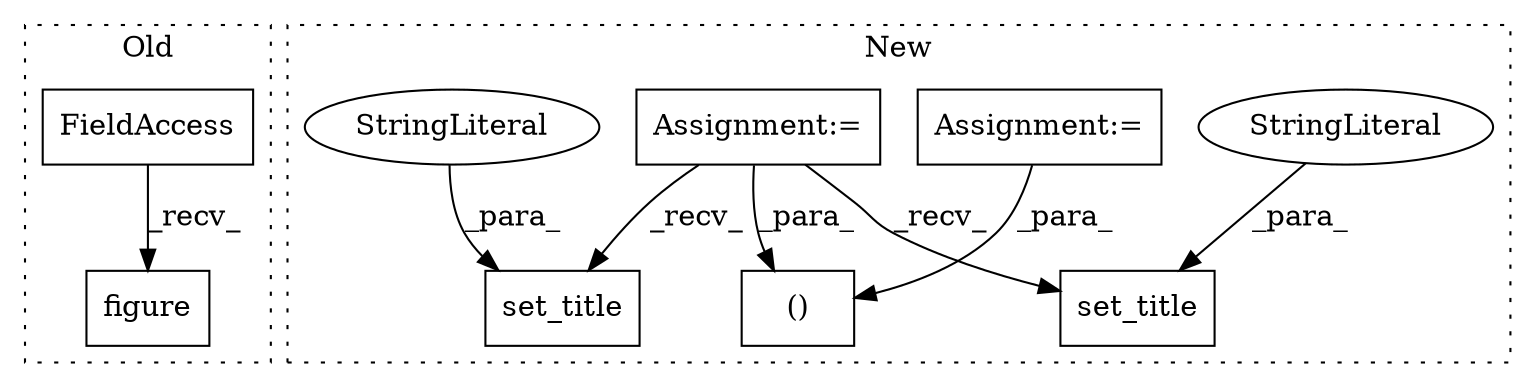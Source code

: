 digraph G {
subgraph cluster0 {
1 [label="figure" a="32" s="1717" l="8" shape="box"];
3 [label="FieldAccess" a="22" s="1699" l="17" shape="box"];
label = "Old";
style="dotted";
}
subgraph cluster1 {
2 [label="set_title" a="32" s="2632,2663" l="10,1" shape="box"];
4 [label="StringLiteral" a="45" s="2642" l="21" shape="ellipse"];
5 [label="Assignment:=" a="7" s="411" l="2" shape="box"];
6 [label="()" a="106" s="2165" l="18" shape="box"];
7 [label="Assignment:=" a="7" s="179" l="3" shape="box"];
8 [label="set_title" a="32" s="1799,1849" l="10,1" shape="box"];
9 [label="StringLiteral" a="45" s="1809" l="40" shape="ellipse"];
label = "New";
style="dotted";
}
3 -> 1 [label="_recv_"];
4 -> 2 [label="_para_"];
5 -> 8 [label="_recv_"];
5 -> 6 [label="_para_"];
5 -> 2 [label="_recv_"];
7 -> 6 [label="_para_"];
9 -> 8 [label="_para_"];
}